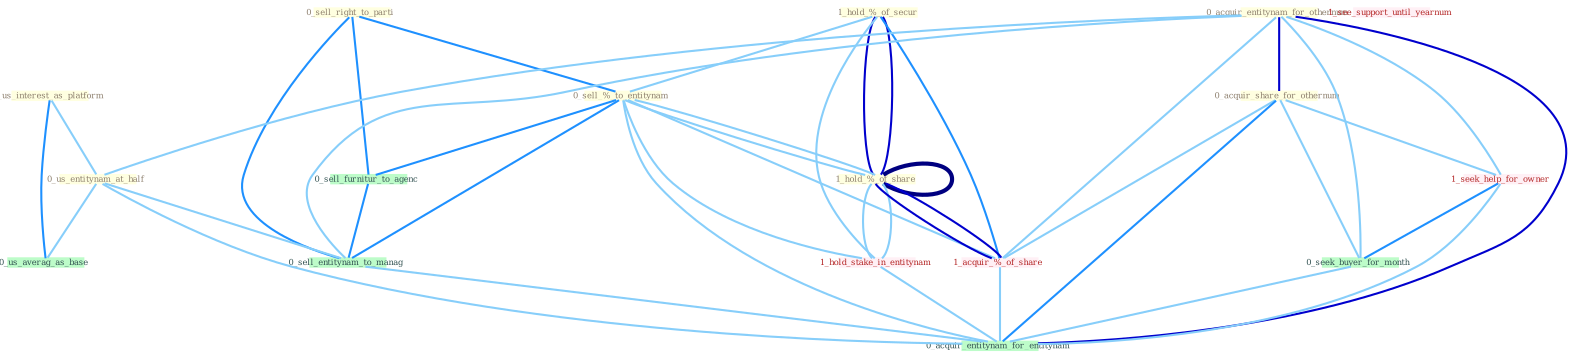 Graph G{ 
    node
    [shape=polygon,style=filled,width=.5,height=.06,color="#BDFCC9",fixedsize=true,fontsize=4,
    fontcolor="#2f4f4f"];
    {node
    [color="#ffffe0", fontcolor="#8b7d6b"] "0_sell_right_to_parti " "1_hold_%_of_secur " "0_sell_%_to_entitynam " "0_acquir_entitynam_for_othernum " "0_us_interest_as_platform " "0_acquir_share_for_othernum " "0_us_entitynam_at_half " "1_hold_%_of_share "}
{node [color="#fff0f5", fontcolor="#b22222"] "1_hold_%_of_share " "1_hold_stake_in_entitynam " "1_seek_help_for_owner " "1_acquir_%_of_share " "1_see_support_until_yearnum "}
edge [color="#B0E2FF"];

	"0_sell_right_to_parti " -- "0_sell_%_to_entitynam " [w="2", color="#1e90ff" , len=0.8];
	"0_sell_right_to_parti " -- "0_sell_furnitur_to_agenc " [w="2", color="#1e90ff" , len=0.8];
	"0_sell_right_to_parti " -- "0_sell_entitynam_to_manag " [w="2", color="#1e90ff" , len=0.8];
	"1_hold_%_of_secur " -- "0_sell_%_to_entitynam " [w="1", color="#87cefa" ];
	"1_hold_%_of_secur " -- "1_hold_%_of_share " [w="3", color="#0000cd" , len=0.6];
	"1_hold_%_of_secur " -- "1_hold_%_of_share " [w="3", color="#0000cd" , len=0.6];
	"1_hold_%_of_secur " -- "1_hold_stake_in_entitynam " [w="1", color="#87cefa" ];
	"1_hold_%_of_secur " -- "1_acquir_%_of_share " [w="2", color="#1e90ff" , len=0.8];
	"0_sell_%_to_entitynam " -- "1_hold_%_of_share " [w="1", color="#87cefa" ];
	"0_sell_%_to_entitynam " -- "1_hold_%_of_share " [w="1", color="#87cefa" ];
	"0_sell_%_to_entitynam " -- "1_hold_stake_in_entitynam " [w="1", color="#87cefa" ];
	"0_sell_%_to_entitynam " -- "1_acquir_%_of_share " [w="1", color="#87cefa" ];
	"0_sell_%_to_entitynam " -- "0_sell_furnitur_to_agenc " [w="2", color="#1e90ff" , len=0.8];
	"0_sell_%_to_entitynam " -- "0_sell_entitynam_to_manag " [w="2", color="#1e90ff" , len=0.8];
	"0_sell_%_to_entitynam " -- "0_acquir_entitynam_for_entitynam " [w="1", color="#87cefa" ];
	"0_acquir_entitynam_for_othernum " -- "0_acquir_share_for_othernum " [w="3", color="#0000cd" , len=0.6];
	"0_acquir_entitynam_for_othernum " -- "0_us_entitynam_at_half " [w="1", color="#87cefa" ];
	"0_acquir_entitynam_for_othernum " -- "1_seek_help_for_owner " [w="1", color="#87cefa" ];
	"0_acquir_entitynam_for_othernum " -- "0_seek_buyer_for_month " [w="1", color="#87cefa" ];
	"0_acquir_entitynam_for_othernum " -- "1_acquir_%_of_share " [w="1", color="#87cefa" ];
	"0_acquir_entitynam_for_othernum " -- "0_sell_entitynam_to_manag " [w="1", color="#87cefa" ];
	"0_acquir_entitynam_for_othernum " -- "0_acquir_entitynam_for_entitynam " [w="3", color="#0000cd" , len=0.6];
	"0_us_interest_as_platform " -- "0_us_entitynam_at_half " [w="1", color="#87cefa" ];
	"0_us_interest_as_platform " -- "0_us_averag_as_base " [w="2", color="#1e90ff" , len=0.8];
	"0_acquir_share_for_othernum " -- "1_seek_help_for_owner " [w="1", color="#87cefa" ];
	"0_acquir_share_for_othernum " -- "0_seek_buyer_for_month " [w="1", color="#87cefa" ];
	"0_acquir_share_for_othernum " -- "1_acquir_%_of_share " [w="1", color="#87cefa" ];
	"0_acquir_share_for_othernum " -- "0_acquir_entitynam_for_entitynam " [w="2", color="#1e90ff" , len=0.8];
	"0_us_entitynam_at_half " -- "0_us_averag_as_base " [w="1", color="#87cefa" ];
	"0_us_entitynam_at_half " -- "0_sell_entitynam_to_manag " [w="1", color="#87cefa" ];
	"0_us_entitynam_at_half " -- "0_acquir_entitynam_for_entitynam " [w="1", color="#87cefa" ];
	"1_hold_%_of_share " -- "1_hold_%_of_share " [w="4", style=bold, color="#000080", len=0.4];
	"1_hold_%_of_share " -- "1_hold_stake_in_entitynam " [w="1", color="#87cefa" ];
	"1_hold_%_of_share " -- "1_acquir_%_of_share " [w="3", color="#0000cd" , len=0.6];
	"1_hold_%_of_share " -- "1_hold_stake_in_entitynam " [w="1", color="#87cefa" ];
	"1_hold_%_of_share " -- "1_acquir_%_of_share " [w="3", color="#0000cd" , len=0.6];
	"1_hold_stake_in_entitynam " -- "0_acquir_entitynam_for_entitynam " [w="1", color="#87cefa" ];
	"1_seek_help_for_owner " -- "0_seek_buyer_for_month " [w="2", color="#1e90ff" , len=0.8];
	"1_seek_help_for_owner " -- "0_acquir_entitynam_for_entitynam " [w="1", color="#87cefa" ];
	"0_seek_buyer_for_month " -- "0_acquir_entitynam_for_entitynam " [w="1", color="#87cefa" ];
	"1_acquir_%_of_share " -- "0_acquir_entitynam_for_entitynam " [w="1", color="#87cefa" ];
	"0_sell_furnitur_to_agenc " -- "0_sell_entitynam_to_manag " [w="2", color="#1e90ff" , len=0.8];
	"0_sell_entitynam_to_manag " -- "0_acquir_entitynam_for_entitynam " [w="1", color="#87cefa" ];
}